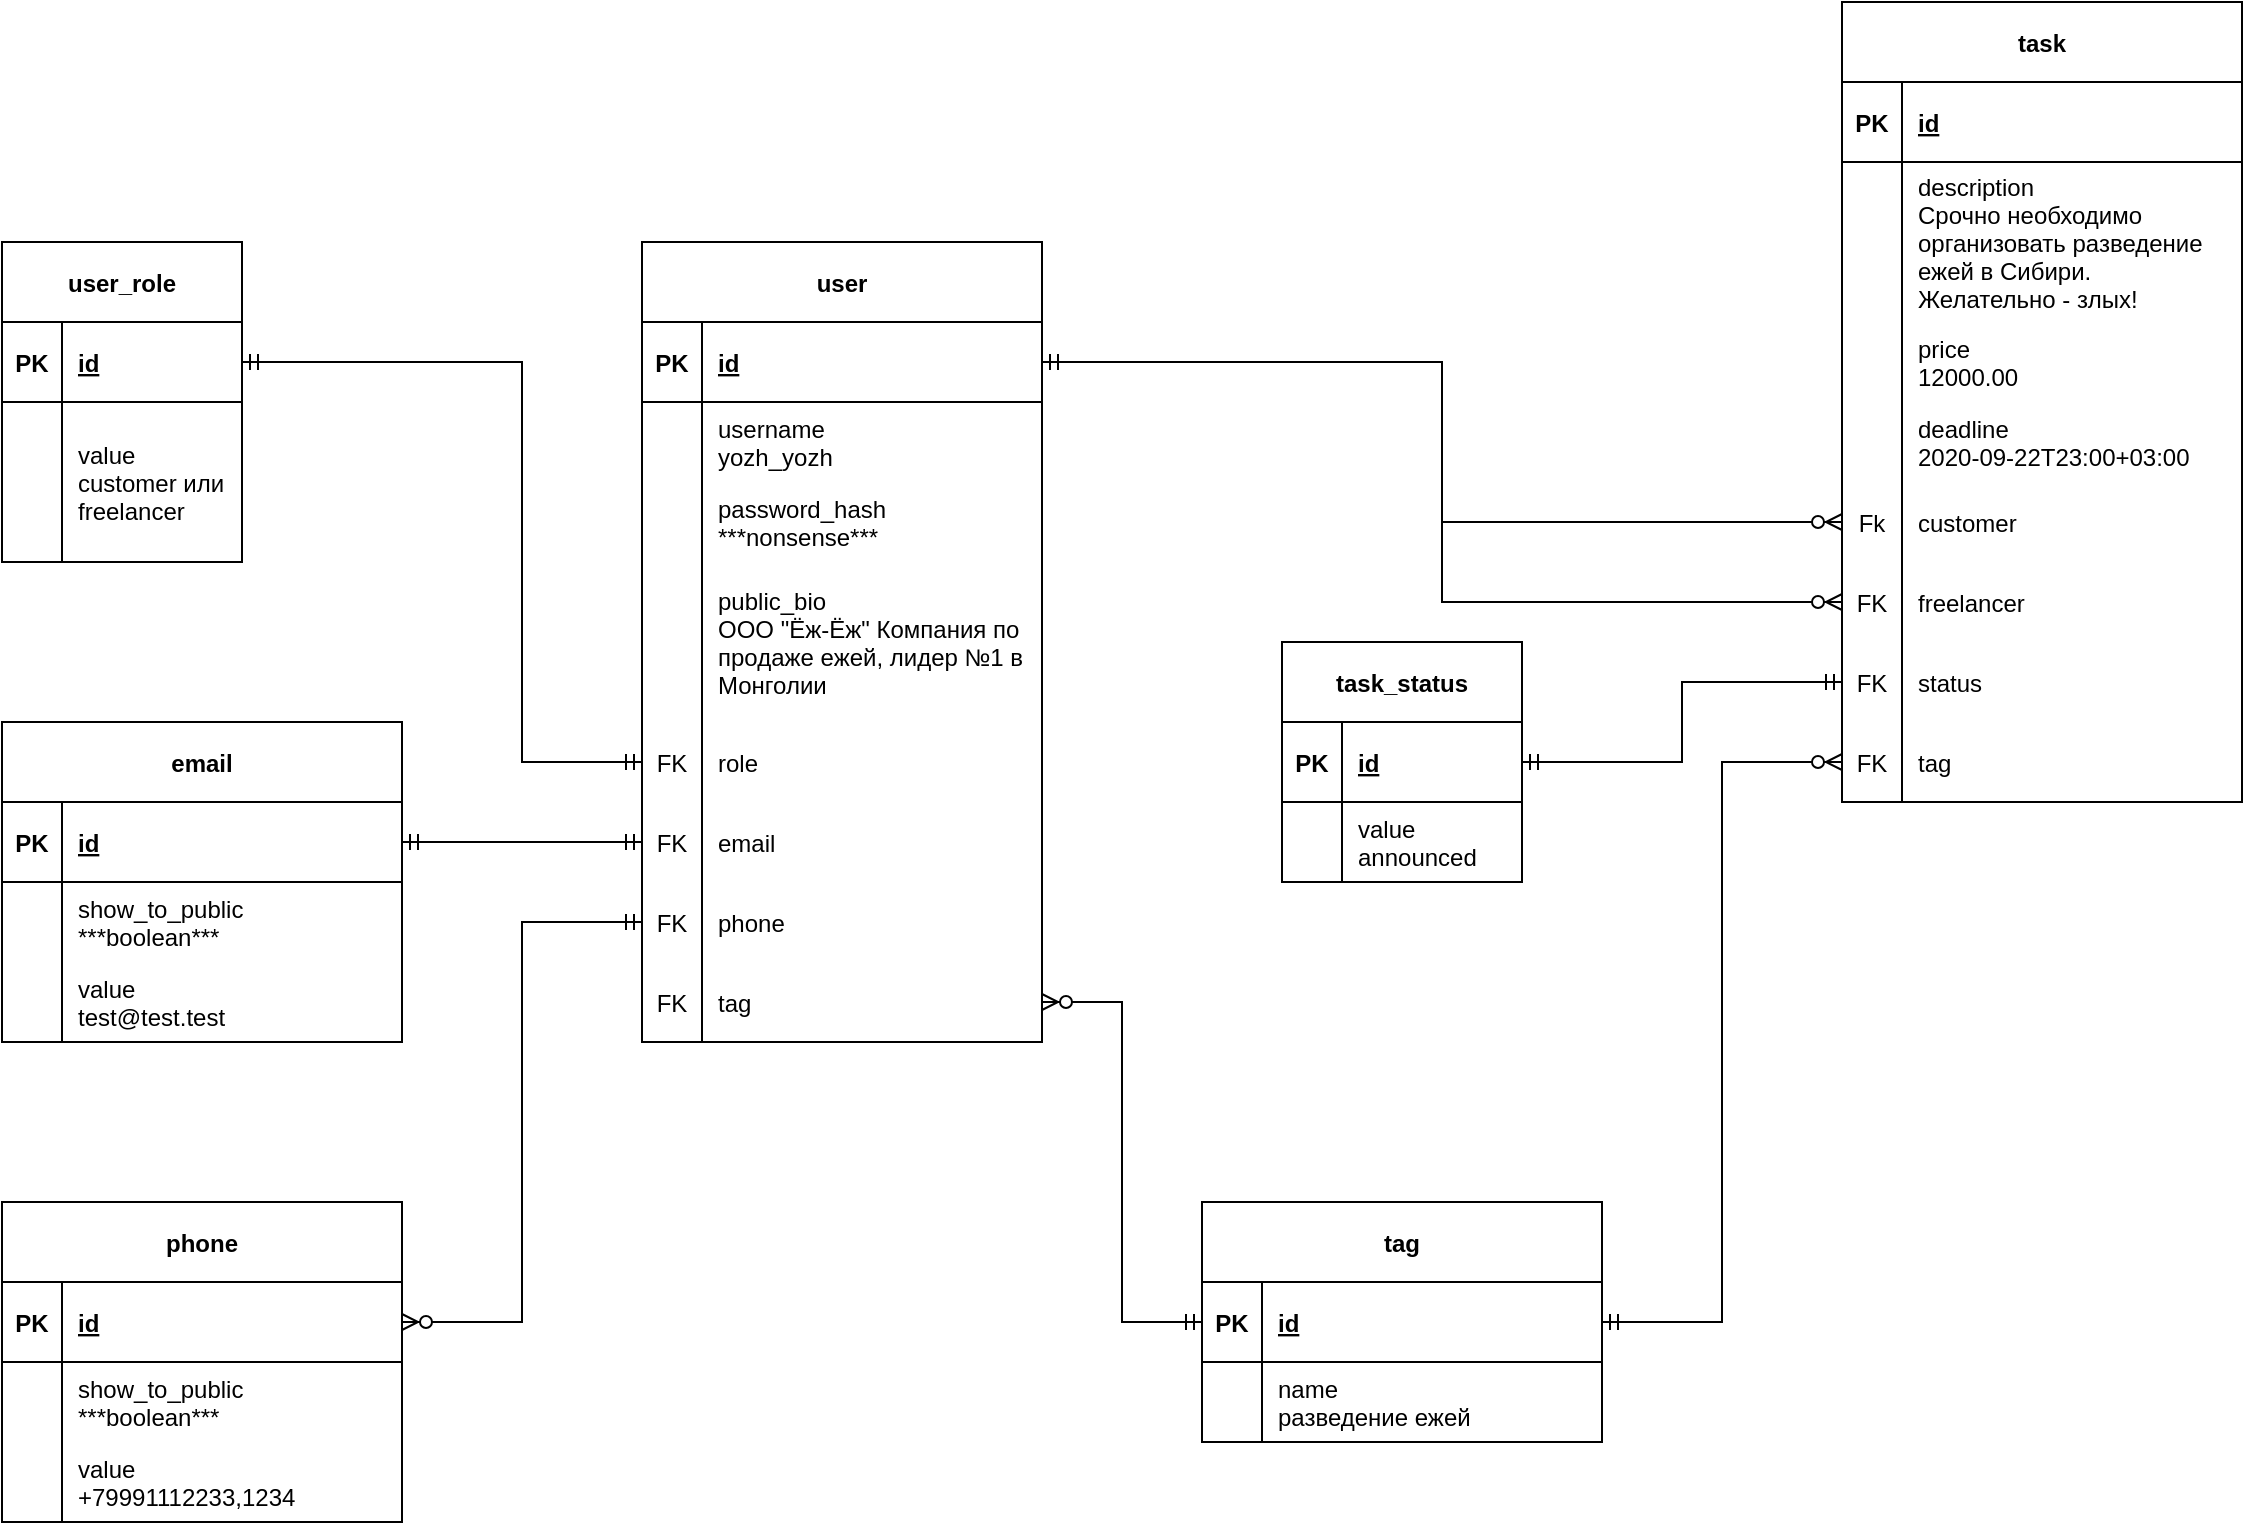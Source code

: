 <mxfile version="13.6.2" type="device"><diagram id="24OO-Mp2F8V4DnIEumOf" name="Page-1"><mxGraphModel dx="1632" dy="1860" grid="1" gridSize="10" guides="1" tooltips="1" connect="1" arrows="1" fold="1" page="1" pageScale="1" pageWidth="850" pageHeight="1100" math="0" shadow="0"><root><mxCell id="0"/><mxCell id="1" parent="0"/><mxCell id="3pvTpyjhlVkr3hvXxtvw-7" style="edgeStyle=orthogonalEdgeStyle;rounded=0;orthogonalLoop=1;jettySize=auto;html=1;exitX=1;exitY=0.5;exitDx=0;exitDy=0;startArrow=ERmandOne;startFill=0;endArrow=ERzeroToMany;endFill=1;" parent="1" source="UAAKbLrgL-FARiQ7asQP-85" target="3pvTpyjhlVkr3hvXxtvw-4" edge="1"><mxGeometry relative="1" as="geometry"><Array as="points"/></mxGeometry></mxCell><mxCell id="UAAKbLrgL-FARiQ7asQP-228" value="task" style="shape=table;startSize=40;container=1;collapsible=1;childLayout=tableLayout;fixedRows=1;rowLines=0;fontStyle=1;align=center;resizeLast=1;" parent="1" vertex="1"><mxGeometry x="320" y="-200" width="200" height="400" as="geometry"/></mxCell><mxCell id="UAAKbLrgL-FARiQ7asQP-229" value="" style="shape=partialRectangle;collapsible=0;dropTarget=0;pointerEvents=0;fillColor=none;top=0;left=0;bottom=1;right=0;points=[[0,0.5],[1,0.5]];portConstraint=eastwest;" parent="UAAKbLrgL-FARiQ7asQP-228" vertex="1"><mxGeometry y="40" width="200" height="40" as="geometry"/></mxCell><mxCell id="UAAKbLrgL-FARiQ7asQP-230" value="PK" style="shape=partialRectangle;connectable=0;fillColor=none;top=0;left=0;bottom=0;right=0;fontStyle=1;overflow=hidden;" parent="UAAKbLrgL-FARiQ7asQP-229" vertex="1"><mxGeometry width="30" height="40" as="geometry"/></mxCell><mxCell id="UAAKbLrgL-FARiQ7asQP-231" value="id" style="shape=partialRectangle;connectable=0;fillColor=none;top=0;left=0;bottom=0;right=0;align=left;spacingLeft=6;fontStyle=5;overflow=hidden;" parent="UAAKbLrgL-FARiQ7asQP-229" vertex="1"><mxGeometry x="30" width="170" height="40" as="geometry"/></mxCell><mxCell id="UAAKbLrgL-FARiQ7asQP-235" value="" style="shape=partialRectangle;collapsible=0;dropTarget=0;pointerEvents=0;fillColor=none;top=0;left=0;bottom=0;right=0;points=[[0,0.5],[1,0.5]];portConstraint=eastwest;" parent="UAAKbLrgL-FARiQ7asQP-228" vertex="1"><mxGeometry y="80" width="200" height="80" as="geometry"/></mxCell><mxCell id="UAAKbLrgL-FARiQ7asQP-236" value="" style="shape=partialRectangle;connectable=0;fillColor=none;top=0;left=0;bottom=0;right=0;editable=1;overflow=hidden;" parent="UAAKbLrgL-FARiQ7asQP-235" vertex="1"><mxGeometry width="30" height="80" as="geometry"/></mxCell><mxCell id="UAAKbLrgL-FARiQ7asQP-237" value="description&#10;Срочно необходимо&#10;организовать разведение&#10;ежей в Сибири.&#10;Желательно - злых!" style="shape=partialRectangle;connectable=0;fillColor=none;top=0;left=0;bottom=0;right=0;align=left;spacingLeft=6;overflow=hidden;" parent="UAAKbLrgL-FARiQ7asQP-235" vertex="1"><mxGeometry x="30" width="170" height="80" as="geometry"/></mxCell><mxCell id="UAAKbLrgL-FARiQ7asQP-247" value="" style="shape=partialRectangle;collapsible=0;dropTarget=0;pointerEvents=0;fillColor=none;top=0;left=0;bottom=0;right=0;points=[[0,0.5],[1,0.5]];portConstraint=eastwest;" parent="UAAKbLrgL-FARiQ7asQP-228" vertex="1"><mxGeometry y="160" width="200" height="40" as="geometry"/></mxCell><mxCell id="UAAKbLrgL-FARiQ7asQP-248" value="" style="shape=partialRectangle;connectable=0;fillColor=none;top=0;left=0;bottom=0;right=0;editable=1;overflow=hidden;" parent="UAAKbLrgL-FARiQ7asQP-247" vertex="1"><mxGeometry width="30" height="40" as="geometry"/></mxCell><mxCell id="UAAKbLrgL-FARiQ7asQP-249" value="price&#10;12000.00" style="shape=partialRectangle;connectable=0;fillColor=none;top=0;left=0;bottom=0;right=0;align=left;spacingLeft=6;overflow=hidden;" parent="UAAKbLrgL-FARiQ7asQP-247" vertex="1"><mxGeometry x="30" width="170" height="40" as="geometry"/></mxCell><mxCell id="M_6ktFH05zGwZ_8QLSqs-2" value="" style="shape=partialRectangle;collapsible=0;dropTarget=0;pointerEvents=0;fillColor=none;top=0;left=0;bottom=0;right=0;points=[[0,0.5],[1,0.5]];portConstraint=eastwest;" parent="UAAKbLrgL-FARiQ7asQP-228" vertex="1"><mxGeometry y="200" width="200" height="40" as="geometry"/></mxCell><mxCell id="M_6ktFH05zGwZ_8QLSqs-3" value="" style="shape=partialRectangle;connectable=0;fillColor=none;top=0;left=0;bottom=0;right=0;editable=1;overflow=hidden;" parent="M_6ktFH05zGwZ_8QLSqs-2" vertex="1"><mxGeometry width="30" height="40" as="geometry"/></mxCell><mxCell id="M_6ktFH05zGwZ_8QLSqs-4" value="deadline&#10;2020-09-22T23:00+03:00" style="shape=partialRectangle;connectable=0;fillColor=none;top=0;left=0;bottom=0;right=0;align=left;spacingLeft=6;overflow=hidden;" parent="M_6ktFH05zGwZ_8QLSqs-2" vertex="1"><mxGeometry x="30" width="170" height="40" as="geometry"/></mxCell><mxCell id="3pvTpyjhlVkr3hvXxtvw-1" value="" style="shape=partialRectangle;collapsible=0;dropTarget=0;pointerEvents=0;fillColor=none;top=0;left=0;bottom=0;right=0;points=[[0,0.5],[1,0.5]];portConstraint=eastwest;" parent="UAAKbLrgL-FARiQ7asQP-228" vertex="1"><mxGeometry y="240" width="200" height="40" as="geometry"/></mxCell><mxCell id="3pvTpyjhlVkr3hvXxtvw-2" value="Fk" style="shape=partialRectangle;connectable=0;fillColor=none;top=0;left=0;bottom=0;right=0;editable=1;overflow=hidden;" parent="3pvTpyjhlVkr3hvXxtvw-1" vertex="1"><mxGeometry width="30" height="40" as="geometry"/></mxCell><mxCell id="3pvTpyjhlVkr3hvXxtvw-3" value="customer" style="shape=partialRectangle;connectable=0;fillColor=none;top=0;left=0;bottom=0;right=0;align=left;spacingLeft=6;overflow=hidden;" parent="3pvTpyjhlVkr3hvXxtvw-1" vertex="1"><mxGeometry x="30" width="170" height="40" as="geometry"/></mxCell><mxCell id="3pvTpyjhlVkr3hvXxtvw-4" value="" style="shape=partialRectangle;collapsible=0;dropTarget=0;pointerEvents=0;fillColor=none;top=0;left=0;bottom=0;right=0;points=[[0,0.5],[1,0.5]];portConstraint=eastwest;" parent="UAAKbLrgL-FARiQ7asQP-228" vertex="1"><mxGeometry y="280" width="200" height="40" as="geometry"/></mxCell><mxCell id="3pvTpyjhlVkr3hvXxtvw-5" value="FK" style="shape=partialRectangle;connectable=0;fillColor=none;top=0;left=0;bottom=0;right=0;editable=1;overflow=hidden;" parent="3pvTpyjhlVkr3hvXxtvw-4" vertex="1"><mxGeometry width="30" height="40" as="geometry"/></mxCell><mxCell id="3pvTpyjhlVkr3hvXxtvw-6" value="freelancer" style="shape=partialRectangle;connectable=0;fillColor=none;top=0;left=0;bottom=0;right=0;align=left;spacingLeft=6;overflow=hidden;" parent="3pvTpyjhlVkr3hvXxtvw-4" vertex="1"><mxGeometry x="30" width="170" height="40" as="geometry"/></mxCell><mxCell id="3pvTpyjhlVkr3hvXxtvw-8" value="" style="shape=partialRectangle;collapsible=0;dropTarget=0;pointerEvents=0;fillColor=none;top=0;left=0;bottom=0;right=0;points=[[0,0.5],[1,0.5]];portConstraint=eastwest;" parent="UAAKbLrgL-FARiQ7asQP-228" vertex="1"><mxGeometry y="320" width="200" height="40" as="geometry"/></mxCell><mxCell id="3pvTpyjhlVkr3hvXxtvw-9" value="FK" style="shape=partialRectangle;connectable=0;fillColor=none;top=0;left=0;bottom=0;right=0;editable=1;overflow=hidden;" parent="3pvTpyjhlVkr3hvXxtvw-8" vertex="1"><mxGeometry width="30" height="40" as="geometry"/></mxCell><mxCell id="3pvTpyjhlVkr3hvXxtvw-10" value="status" style="shape=partialRectangle;connectable=0;fillColor=none;top=0;left=0;bottom=0;right=0;align=left;spacingLeft=6;overflow=hidden;" parent="3pvTpyjhlVkr3hvXxtvw-8" vertex="1"><mxGeometry x="30" width="170" height="40" as="geometry"/></mxCell><mxCell id="3pvTpyjhlVkr3hvXxtvw-27" value="" style="shape=partialRectangle;collapsible=0;dropTarget=0;pointerEvents=0;fillColor=none;top=0;left=0;bottom=0;right=0;points=[[0,0.5],[1,0.5]];portConstraint=eastwest;" parent="UAAKbLrgL-FARiQ7asQP-228" vertex="1"><mxGeometry y="360" width="200" height="40" as="geometry"/></mxCell><mxCell id="3pvTpyjhlVkr3hvXxtvw-28" value="FK" style="shape=partialRectangle;connectable=0;fillColor=none;top=0;left=0;bottom=0;right=0;editable=1;overflow=hidden;" parent="3pvTpyjhlVkr3hvXxtvw-27" vertex="1"><mxGeometry width="30" height="40" as="geometry"/></mxCell><mxCell id="3pvTpyjhlVkr3hvXxtvw-29" value="tag" style="shape=partialRectangle;connectable=0;fillColor=none;top=0;left=0;bottom=0;right=0;align=left;spacingLeft=6;overflow=hidden;" parent="3pvTpyjhlVkr3hvXxtvw-27" vertex="1"><mxGeometry x="30" width="170" height="40" as="geometry"/></mxCell><mxCell id="T4tsELTFipfUc3p-V0q4-8" value="" style="edgeStyle=elbowEdgeStyle;fontSize=12;html=1;endArrow=ERmandOne;startArrow=ERmandOne;endFill=0;rounded=0;entryX=0;entryY=0.5;entryDx=0;entryDy=0;exitX=1;exitY=0.5;exitDx=0;exitDy=0;" parent="1" source="UAAKbLrgL-FARiQ7asQP-134" target="3pvTpyjhlVkr3hvXxtvw-14" edge="1"><mxGeometry width="100" height="100" relative="1" as="geometry"><mxPoint x="-360" y="230" as="sourcePoint"/><mxPoint x="-30" y="280" as="targetPoint"/><Array as="points"><mxPoint x="-340" y="220"/><mxPoint x="-350" y="370"/></Array></mxGeometry></mxCell><mxCell id="3pvTpyjhlVkr3hvXxtvw-20" style="edgeStyle=elbowEdgeStyle;rounded=0;orthogonalLoop=1;jettySize=auto;html=1;exitX=1;exitY=0.5;exitDx=0;exitDy=0;entryX=0;entryY=0.5;entryDx=0;entryDy=0;startArrow=ERmandOne;startFill=0;endArrow=ERmandOne;endFill=0;" parent="1" source="T4tsELTFipfUc3p-V0q4-2" target="3pvTpyjhlVkr3hvXxtvw-11" edge="1"><mxGeometry relative="1" as="geometry"><Array as="points"><mxPoint x="-340" y="50"/></Array></mxGeometry></mxCell><mxCell id="3pvTpyjhlVkr3hvXxtvw-21" style="edgeStyle=elbowEdgeStyle;rounded=0;orthogonalLoop=1;jettySize=auto;html=1;entryX=0;entryY=0.5;entryDx=0;entryDy=0;startArrow=ERzeroToMany;startFill=1;endArrow=ERmandOne;endFill=0;" parent="1" source="UAAKbLrgL-FARiQ7asQP-165" target="UAAKbLrgL-FARiQ7asQP-275" edge="1"><mxGeometry relative="1" as="geometry"/></mxCell><mxCell id="3pvTpyjhlVkr3hvXxtvw-22" style="edgeStyle=orthogonalEdgeStyle;rounded=0;orthogonalLoop=1;jettySize=auto;html=1;exitX=1;exitY=0.5;exitDx=0;exitDy=0;startArrow=ERmandOne;startFill=0;endArrow=ERzeroToMany;endFill=1;entryX=0;entryY=0.5;entryDx=0;entryDy=0;" parent="1" source="UAAKbLrgL-FARiQ7asQP-85" target="3pvTpyjhlVkr3hvXxtvw-1" edge="1"><mxGeometry relative="1" as="geometry"><mxPoint x="-50" y="-20" as="sourcePoint"/><mxPoint x="330" y="110" as="targetPoint"/><Array as="points"/></mxGeometry></mxCell><mxCell id="3pvTpyjhlVkr3hvXxtvw-23" style="edgeStyle=elbowEdgeStyle;rounded=0;orthogonalLoop=1;jettySize=auto;html=1;exitX=1;exitY=0.5;exitDx=0;exitDy=0;entryX=0;entryY=0.5;entryDx=0;entryDy=0;startArrow=ERmandOne;startFill=0;endArrow=ERmandOne;endFill=0;" parent="1" source="M_6ktFH05zGwZ_8QLSqs-6" target="3pvTpyjhlVkr3hvXxtvw-8" edge="1"><mxGeometry relative="1" as="geometry"/></mxCell><mxCell id="3pvTpyjhlVkr3hvXxtvw-30" style="edgeStyle=elbowEdgeStyle;rounded=0;orthogonalLoop=1;jettySize=auto;html=1;exitX=0;exitY=0.5;exitDx=0;exitDy=0;entryX=1;entryY=0.5;entryDx=0;entryDy=0;startArrow=ERmandOne;startFill=0;endArrow=ERzeroToMany;endFill=1;" parent="1" source="UAAKbLrgL-FARiQ7asQP-257" target="3pvTpyjhlVkr3hvXxtvw-24" edge="1"><mxGeometry relative="1" as="geometry"/></mxCell><mxCell id="3pvTpyjhlVkr3hvXxtvw-31" style="edgeStyle=elbowEdgeStyle;rounded=0;orthogonalLoop=1;jettySize=auto;html=1;exitX=1;exitY=0.5;exitDx=0;exitDy=0;entryX=0;entryY=0.5;entryDx=0;entryDy=0;startArrow=ERmandOne;startFill=0;endArrow=ERzeroToMany;endFill=1;" parent="1" source="UAAKbLrgL-FARiQ7asQP-257" target="3pvTpyjhlVkr3hvXxtvw-27" edge="1"><mxGeometry relative="1" as="geometry"/></mxCell><mxCell id="UAAKbLrgL-FARiQ7asQP-84" value="user" style="shape=table;startSize=40;container=1;collapsible=1;childLayout=tableLayout;fixedRows=1;rowLines=0;fontStyle=1;align=center;resizeLast=1;" parent="1" vertex="1"><mxGeometry x="-280" y="-80" width="200" height="400" as="geometry"/></mxCell><mxCell id="UAAKbLrgL-FARiQ7asQP-85" value="" style="shape=partialRectangle;collapsible=0;dropTarget=0;pointerEvents=0;fillColor=none;top=0;left=0;bottom=1;right=0;points=[[0,0.5],[1,0.5]];portConstraint=eastwest;" parent="UAAKbLrgL-FARiQ7asQP-84" vertex="1"><mxGeometry y="40" width="200" height="40" as="geometry"/></mxCell><mxCell id="UAAKbLrgL-FARiQ7asQP-86" value="PK" style="shape=partialRectangle;connectable=0;fillColor=none;top=0;left=0;bottom=0;right=0;fontStyle=1;overflow=hidden;" parent="UAAKbLrgL-FARiQ7asQP-85" vertex="1"><mxGeometry width="30" height="40" as="geometry"/></mxCell><mxCell id="UAAKbLrgL-FARiQ7asQP-87" value="id" style="shape=partialRectangle;connectable=0;fillColor=none;top=0;left=0;bottom=0;right=0;align=left;spacingLeft=6;fontStyle=5;overflow=hidden;" parent="UAAKbLrgL-FARiQ7asQP-85" vertex="1"><mxGeometry x="30" width="170" height="40" as="geometry"/></mxCell><mxCell id="UAAKbLrgL-FARiQ7asQP-88" value="" style="shape=partialRectangle;collapsible=0;dropTarget=0;pointerEvents=0;fillColor=none;top=0;left=0;bottom=0;right=0;points=[[0,0.5],[1,0.5]];portConstraint=eastwest;" parent="UAAKbLrgL-FARiQ7asQP-84" vertex="1"><mxGeometry y="80" width="200" height="40" as="geometry"/></mxCell><mxCell id="UAAKbLrgL-FARiQ7asQP-89" value="" style="shape=partialRectangle;connectable=0;fillColor=none;top=0;left=0;bottom=0;right=0;editable=1;overflow=hidden;" parent="UAAKbLrgL-FARiQ7asQP-88" vertex="1"><mxGeometry width="30" height="40" as="geometry"/></mxCell><mxCell id="UAAKbLrgL-FARiQ7asQP-90" value="username&#10;yozh_yozh" style="shape=partialRectangle;connectable=0;fillColor=none;top=0;left=0;bottom=0;right=0;align=left;spacingLeft=6;overflow=hidden;" parent="UAAKbLrgL-FARiQ7asQP-88" vertex="1"><mxGeometry x="30" width="170" height="40" as="geometry"/></mxCell><mxCell id="UAAKbLrgL-FARiQ7asQP-91" value="" style="shape=partialRectangle;collapsible=0;dropTarget=0;pointerEvents=0;fillColor=none;top=0;left=0;bottom=0;right=0;points=[[0,0.5],[1,0.5]];portConstraint=eastwest;" parent="UAAKbLrgL-FARiQ7asQP-84" vertex="1"><mxGeometry y="120" width="200" height="40" as="geometry"/></mxCell><mxCell id="UAAKbLrgL-FARiQ7asQP-92" value="" style="shape=partialRectangle;connectable=0;fillColor=none;top=0;left=0;bottom=0;right=0;editable=1;overflow=hidden;" parent="UAAKbLrgL-FARiQ7asQP-91" vertex="1"><mxGeometry width="30" height="40" as="geometry"/></mxCell><mxCell id="UAAKbLrgL-FARiQ7asQP-93" value="password_hash&#10;***nonsense***" style="shape=partialRectangle;connectable=0;fillColor=none;top=0;left=0;bottom=0;right=0;align=left;spacingLeft=6;overflow=hidden;" parent="UAAKbLrgL-FARiQ7asQP-91" vertex="1"><mxGeometry x="30" width="170" height="40" as="geometry"/></mxCell><mxCell id="UAAKbLrgL-FARiQ7asQP-101" value="" style="shape=partialRectangle;collapsible=0;dropTarget=0;pointerEvents=0;fillColor=none;top=0;left=0;bottom=0;right=0;points=[[0,0.5],[1,0.5]];portConstraint=eastwest;" parent="UAAKbLrgL-FARiQ7asQP-84" vertex="1"><mxGeometry y="160" width="200" height="80" as="geometry"/></mxCell><mxCell id="UAAKbLrgL-FARiQ7asQP-102" value="" style="shape=partialRectangle;connectable=0;fillColor=none;top=0;left=0;bottom=0;right=0;editable=1;overflow=hidden;" parent="UAAKbLrgL-FARiQ7asQP-101" vertex="1"><mxGeometry width="30" height="80" as="geometry"/></mxCell><mxCell id="UAAKbLrgL-FARiQ7asQP-103" value="public_bio&#10;ООО &quot;Ёж-Ёж&quot; Компания по&#10;продаже ежей, лидер №1 в&#10;Монголии" style="shape=partialRectangle;connectable=0;fillColor=none;top=0;left=0;bottom=0;right=0;align=left;spacingLeft=6;overflow=hidden;" parent="UAAKbLrgL-FARiQ7asQP-101" vertex="1"><mxGeometry x="30" width="170" height="80" as="geometry"/></mxCell><mxCell id="3pvTpyjhlVkr3hvXxtvw-11" value="" style="shape=partialRectangle;collapsible=0;dropTarget=0;pointerEvents=0;fillColor=none;top=0;left=0;bottom=0;right=0;points=[[0,0.5],[1,0.5]];portConstraint=eastwest;" parent="UAAKbLrgL-FARiQ7asQP-84" vertex="1"><mxGeometry y="240" width="200" height="40" as="geometry"/></mxCell><mxCell id="3pvTpyjhlVkr3hvXxtvw-12" value="FK" style="shape=partialRectangle;connectable=0;fillColor=none;top=0;left=0;bottom=0;right=0;editable=1;overflow=hidden;" parent="3pvTpyjhlVkr3hvXxtvw-11" vertex="1"><mxGeometry width="30" height="40" as="geometry"/></mxCell><mxCell id="3pvTpyjhlVkr3hvXxtvw-13" value="role" style="shape=partialRectangle;connectable=0;fillColor=none;top=0;left=0;bottom=0;right=0;align=left;spacingLeft=6;overflow=hidden;" parent="3pvTpyjhlVkr3hvXxtvw-11" vertex="1"><mxGeometry x="30" width="170" height="40" as="geometry"/></mxCell><mxCell id="3pvTpyjhlVkr3hvXxtvw-14" value="" style="shape=partialRectangle;collapsible=0;dropTarget=0;pointerEvents=0;fillColor=none;top=0;left=0;bottom=0;right=0;points=[[0,0.5],[1,0.5]];portConstraint=eastwest;" parent="UAAKbLrgL-FARiQ7asQP-84" vertex="1"><mxGeometry y="280" width="200" height="40" as="geometry"/></mxCell><mxCell id="3pvTpyjhlVkr3hvXxtvw-15" value="FK" style="shape=partialRectangle;connectable=0;fillColor=none;top=0;left=0;bottom=0;right=0;editable=1;overflow=hidden;" parent="3pvTpyjhlVkr3hvXxtvw-14" vertex="1"><mxGeometry width="30" height="40" as="geometry"/></mxCell><mxCell id="3pvTpyjhlVkr3hvXxtvw-16" value="email" style="shape=partialRectangle;connectable=0;fillColor=none;top=0;left=0;bottom=0;right=0;align=left;spacingLeft=6;overflow=hidden;" parent="3pvTpyjhlVkr3hvXxtvw-14" vertex="1"><mxGeometry x="30" width="170" height="40" as="geometry"/></mxCell><mxCell id="UAAKbLrgL-FARiQ7asQP-275" value="" style="shape=partialRectangle;collapsible=0;dropTarget=0;pointerEvents=0;fillColor=none;top=0;left=0;bottom=0;right=0;points=[[0,0.5],[1,0.5]];portConstraint=eastwest;" parent="UAAKbLrgL-FARiQ7asQP-84" vertex="1"><mxGeometry y="320" width="200" height="40" as="geometry"/></mxCell><mxCell id="UAAKbLrgL-FARiQ7asQP-276" value="FK" style="shape=partialRectangle;connectable=0;fillColor=none;top=0;left=0;bottom=0;right=0;editable=1;overflow=hidden;" parent="UAAKbLrgL-FARiQ7asQP-275" vertex="1"><mxGeometry width="30" height="40" as="geometry"/></mxCell><mxCell id="UAAKbLrgL-FARiQ7asQP-277" value="phone" style="shape=partialRectangle;connectable=0;fillColor=none;top=0;left=0;bottom=0;right=0;align=left;spacingLeft=6;overflow=hidden;" parent="UAAKbLrgL-FARiQ7asQP-275" vertex="1"><mxGeometry x="30" width="170" height="40" as="geometry"/></mxCell><mxCell id="3pvTpyjhlVkr3hvXxtvw-24" value="" style="shape=partialRectangle;collapsible=0;dropTarget=0;pointerEvents=0;fillColor=none;top=0;left=0;bottom=0;right=0;points=[[0,0.5],[1,0.5]];portConstraint=eastwest;" parent="UAAKbLrgL-FARiQ7asQP-84" vertex="1"><mxGeometry y="360" width="200" height="40" as="geometry"/></mxCell><mxCell id="3pvTpyjhlVkr3hvXxtvw-25" value="FK" style="shape=partialRectangle;connectable=0;fillColor=none;top=0;left=0;bottom=0;right=0;editable=1;overflow=hidden;" parent="3pvTpyjhlVkr3hvXxtvw-24" vertex="1"><mxGeometry width="30" height="40" as="geometry"/></mxCell><mxCell id="3pvTpyjhlVkr3hvXxtvw-26" value="tag" style="shape=partialRectangle;connectable=0;fillColor=none;top=0;left=0;bottom=0;right=0;align=left;spacingLeft=6;overflow=hidden;" parent="3pvTpyjhlVkr3hvXxtvw-24" vertex="1"><mxGeometry x="30" width="170" height="40" as="geometry"/></mxCell><mxCell id="UAAKbLrgL-FARiQ7asQP-256" value="tag" style="shape=table;startSize=40;container=1;collapsible=1;childLayout=tableLayout;fixedRows=1;rowLines=0;fontStyle=1;align=center;resizeLast=1;" parent="1" vertex="1"><mxGeometry y="400" width="200" height="120" as="geometry"/></mxCell><mxCell id="UAAKbLrgL-FARiQ7asQP-257" value="" style="shape=partialRectangle;collapsible=0;dropTarget=0;pointerEvents=0;fillColor=none;top=0;left=0;bottom=1;right=0;points=[[0,0.5],[1,0.5]];portConstraint=eastwest;" parent="UAAKbLrgL-FARiQ7asQP-256" vertex="1"><mxGeometry y="40" width="200" height="40" as="geometry"/></mxCell><mxCell id="UAAKbLrgL-FARiQ7asQP-258" value="PK" style="shape=partialRectangle;connectable=0;fillColor=none;top=0;left=0;bottom=0;right=0;fontStyle=1;overflow=hidden;" parent="UAAKbLrgL-FARiQ7asQP-257" vertex="1"><mxGeometry width="30" height="40" as="geometry"/></mxCell><mxCell id="UAAKbLrgL-FARiQ7asQP-259" value="id" style="shape=partialRectangle;connectable=0;fillColor=none;top=0;left=0;bottom=0;right=0;align=left;spacingLeft=6;fontStyle=5;overflow=hidden;" parent="UAAKbLrgL-FARiQ7asQP-257" vertex="1"><mxGeometry x="30" width="170" height="40" as="geometry"/></mxCell><mxCell id="UAAKbLrgL-FARiQ7asQP-260" value="" style="shape=partialRectangle;collapsible=0;dropTarget=0;pointerEvents=0;fillColor=none;top=0;left=0;bottom=0;right=0;points=[[0,0.5],[1,0.5]];portConstraint=eastwest;" parent="UAAKbLrgL-FARiQ7asQP-256" vertex="1"><mxGeometry y="80" width="200" height="40" as="geometry"/></mxCell><mxCell id="UAAKbLrgL-FARiQ7asQP-261" value="" style="shape=partialRectangle;connectable=0;fillColor=none;top=0;left=0;bottom=0;right=0;editable=1;overflow=hidden;" parent="UAAKbLrgL-FARiQ7asQP-260" vertex="1"><mxGeometry width="30" height="40" as="geometry"/></mxCell><mxCell id="UAAKbLrgL-FARiQ7asQP-262" value="name&#10;разведение ежей" style="shape=partialRectangle;connectable=0;fillColor=none;top=0;left=0;bottom=0;right=0;align=left;spacingLeft=6;overflow=hidden;" parent="UAAKbLrgL-FARiQ7asQP-260" vertex="1"><mxGeometry x="30" width="170" height="40" as="geometry"/></mxCell><mxCell id="M_6ktFH05zGwZ_8QLSqs-5" value="task_status" style="shape=table;startSize=40;container=1;collapsible=1;childLayout=tableLayout;fixedRows=1;rowLines=0;fontStyle=1;align=center;resizeLast=1;" parent="1" vertex="1"><mxGeometry x="40" y="120" width="120" height="120" as="geometry"/></mxCell><mxCell id="M_6ktFH05zGwZ_8QLSqs-6" value="" style="shape=partialRectangle;collapsible=0;dropTarget=0;pointerEvents=0;fillColor=none;top=0;left=0;bottom=1;right=0;points=[[0,0.5],[1,0.5]];portConstraint=eastwest;" parent="M_6ktFH05zGwZ_8QLSqs-5" vertex="1"><mxGeometry y="40" width="120" height="40" as="geometry"/></mxCell><mxCell id="M_6ktFH05zGwZ_8QLSqs-7" value="PK" style="shape=partialRectangle;connectable=0;fillColor=none;top=0;left=0;bottom=0;right=0;fontStyle=1;overflow=hidden;" parent="M_6ktFH05zGwZ_8QLSqs-6" vertex="1"><mxGeometry width="30" height="40" as="geometry"/></mxCell><mxCell id="M_6ktFH05zGwZ_8QLSqs-8" value="id" style="shape=partialRectangle;connectable=0;fillColor=none;top=0;left=0;bottom=0;right=0;align=left;spacingLeft=6;fontStyle=5;overflow=hidden;" parent="M_6ktFH05zGwZ_8QLSqs-6" vertex="1"><mxGeometry x="30" width="90" height="40" as="geometry"/></mxCell><mxCell id="M_6ktFH05zGwZ_8QLSqs-9" value="" style="shape=partialRectangle;collapsible=0;dropTarget=0;pointerEvents=0;fillColor=none;top=0;left=0;bottom=0;right=0;points=[[0,0.5],[1,0.5]];portConstraint=eastwest;" parent="M_6ktFH05zGwZ_8QLSqs-5" vertex="1"><mxGeometry y="80" width="120" height="40" as="geometry"/></mxCell><mxCell id="M_6ktFH05zGwZ_8QLSqs-10" value="" style="shape=partialRectangle;connectable=0;fillColor=none;top=0;left=0;bottom=0;right=0;editable=1;overflow=hidden;" parent="M_6ktFH05zGwZ_8QLSqs-9" vertex="1"><mxGeometry width="30" height="40" as="geometry"/></mxCell><mxCell id="M_6ktFH05zGwZ_8QLSqs-11" value="value&#10;announced" style="shape=partialRectangle;connectable=0;fillColor=none;top=0;left=0;bottom=0;right=0;align=left;spacingLeft=6;overflow=hidden;" parent="M_6ktFH05zGwZ_8QLSqs-9" vertex="1"><mxGeometry x="30" width="90" height="40" as="geometry"/></mxCell><mxCell id="UAAKbLrgL-FARiQ7asQP-133" value="email" style="shape=table;startSize=40;container=1;collapsible=1;childLayout=tableLayout;fixedRows=1;rowLines=0;fontStyle=1;align=center;resizeLast=1;" parent="1" vertex="1"><mxGeometry x="-600" y="160" width="200" height="160" as="geometry"/></mxCell><mxCell id="UAAKbLrgL-FARiQ7asQP-134" value="" style="shape=partialRectangle;collapsible=0;dropTarget=0;pointerEvents=0;fillColor=none;top=0;left=0;bottom=1;right=0;points=[[0,0.5],[1,0.5]];portConstraint=eastwest;" parent="UAAKbLrgL-FARiQ7asQP-133" vertex="1"><mxGeometry y="40" width="200" height="40" as="geometry"/></mxCell><mxCell id="UAAKbLrgL-FARiQ7asQP-135" value="PK" style="shape=partialRectangle;connectable=0;fillColor=none;top=0;left=0;bottom=0;right=0;fontStyle=1;overflow=hidden;" parent="UAAKbLrgL-FARiQ7asQP-134" vertex="1"><mxGeometry width="30" height="40" as="geometry"/></mxCell><mxCell id="UAAKbLrgL-FARiQ7asQP-136" value="id" style="shape=partialRectangle;connectable=0;fillColor=none;top=0;left=0;bottom=0;right=0;align=left;spacingLeft=6;fontStyle=5;overflow=hidden;" parent="UAAKbLrgL-FARiQ7asQP-134" vertex="1"><mxGeometry x="30" width="170" height="40" as="geometry"/></mxCell><mxCell id="UAAKbLrgL-FARiQ7asQP-143" value="" style="shape=partialRectangle;collapsible=0;dropTarget=0;pointerEvents=0;fillColor=none;top=0;left=0;bottom=0;right=0;points=[[0,0.5],[1,0.5]];portConstraint=eastwest;" parent="UAAKbLrgL-FARiQ7asQP-133" vertex="1"><mxGeometry y="80" width="200" height="40" as="geometry"/></mxCell><mxCell id="UAAKbLrgL-FARiQ7asQP-144" value="" style="shape=partialRectangle;connectable=0;fillColor=none;top=0;left=0;bottom=0;right=0;editable=1;overflow=hidden;" parent="UAAKbLrgL-FARiQ7asQP-143" vertex="1"><mxGeometry width="30" height="40" as="geometry"/></mxCell><mxCell id="UAAKbLrgL-FARiQ7asQP-145" value="show_to_public&#10;***boolean***" style="shape=partialRectangle;connectable=0;fillColor=none;top=0;left=0;bottom=0;right=0;align=left;spacingLeft=6;overflow=hidden;" parent="UAAKbLrgL-FARiQ7asQP-143" vertex="1"><mxGeometry x="30" width="170" height="40" as="geometry"/></mxCell><mxCell id="UAAKbLrgL-FARiQ7asQP-146" value="" style="shape=partialRectangle;collapsible=0;dropTarget=0;pointerEvents=0;fillColor=none;top=0;left=0;bottom=0;right=0;points=[[0,0.5],[1,0.5]];portConstraint=eastwest;" parent="UAAKbLrgL-FARiQ7asQP-133" vertex="1"><mxGeometry y="120" width="200" height="40" as="geometry"/></mxCell><mxCell id="UAAKbLrgL-FARiQ7asQP-147" value="" style="shape=partialRectangle;connectable=0;fillColor=none;top=0;left=0;bottom=0;right=0;editable=1;overflow=hidden;" parent="UAAKbLrgL-FARiQ7asQP-146" vertex="1"><mxGeometry width="30" height="40" as="geometry"/></mxCell><mxCell id="UAAKbLrgL-FARiQ7asQP-148" value="value&#10;test@test.test" style="shape=partialRectangle;connectable=0;fillColor=none;top=0;left=0;bottom=0;right=0;align=left;spacingLeft=6;overflow=hidden;" parent="UAAKbLrgL-FARiQ7asQP-146" vertex="1"><mxGeometry x="30" width="170" height="40" as="geometry"/></mxCell><mxCell id="UAAKbLrgL-FARiQ7asQP-164" value="phone" style="shape=table;startSize=40;container=1;collapsible=1;childLayout=tableLayout;fixedRows=1;rowLines=0;fontStyle=1;align=center;resizeLast=1;" parent="1" vertex="1"><mxGeometry x="-600" y="400" width="200" height="160" as="geometry"/></mxCell><mxCell id="UAAKbLrgL-FARiQ7asQP-165" value="" style="shape=partialRectangle;collapsible=0;dropTarget=0;pointerEvents=0;fillColor=none;top=0;left=0;bottom=1;right=0;points=[[0,0.5],[1,0.5]];portConstraint=eastwest;" parent="UAAKbLrgL-FARiQ7asQP-164" vertex="1"><mxGeometry y="40" width="200" height="40" as="geometry"/></mxCell><mxCell id="UAAKbLrgL-FARiQ7asQP-166" value="PK" style="shape=partialRectangle;connectable=0;fillColor=none;top=0;left=0;bottom=0;right=0;fontStyle=1;overflow=hidden;" parent="UAAKbLrgL-FARiQ7asQP-165" vertex="1"><mxGeometry width="30" height="40" as="geometry"/></mxCell><mxCell id="UAAKbLrgL-FARiQ7asQP-167" value="id" style="shape=partialRectangle;connectable=0;fillColor=none;top=0;left=0;bottom=0;right=0;align=left;spacingLeft=6;fontStyle=5;overflow=hidden;" parent="UAAKbLrgL-FARiQ7asQP-165" vertex="1"><mxGeometry x="30" width="170" height="40" as="geometry"/></mxCell><mxCell id="UAAKbLrgL-FARiQ7asQP-171" value="" style="shape=partialRectangle;collapsible=0;dropTarget=0;pointerEvents=0;fillColor=none;top=0;left=0;bottom=0;right=0;points=[[0,0.5],[1,0.5]];portConstraint=eastwest;" parent="UAAKbLrgL-FARiQ7asQP-164" vertex="1"><mxGeometry y="80" width="200" height="40" as="geometry"/></mxCell><mxCell id="UAAKbLrgL-FARiQ7asQP-172" value="" style="shape=partialRectangle;connectable=0;fillColor=none;top=0;left=0;bottom=0;right=0;editable=1;overflow=hidden;" parent="UAAKbLrgL-FARiQ7asQP-171" vertex="1"><mxGeometry width="30" height="40" as="geometry"/></mxCell><mxCell id="UAAKbLrgL-FARiQ7asQP-173" value="show_to_public&#10;***boolean***" style="shape=partialRectangle;connectable=0;fillColor=none;top=0;left=0;bottom=0;right=0;align=left;spacingLeft=6;overflow=hidden;" parent="UAAKbLrgL-FARiQ7asQP-171" vertex="1"><mxGeometry x="30" width="170" height="40" as="geometry"/></mxCell><mxCell id="UAAKbLrgL-FARiQ7asQP-174" value="" style="shape=partialRectangle;collapsible=0;dropTarget=0;pointerEvents=0;fillColor=none;top=0;left=0;bottom=0;right=0;points=[[0,0.5],[1,0.5]];portConstraint=eastwest;" parent="UAAKbLrgL-FARiQ7asQP-164" vertex="1"><mxGeometry y="120" width="200" height="40" as="geometry"/></mxCell><mxCell id="UAAKbLrgL-FARiQ7asQP-175" value="" style="shape=partialRectangle;connectable=0;fillColor=none;top=0;left=0;bottom=0;right=0;editable=1;overflow=hidden;" parent="UAAKbLrgL-FARiQ7asQP-174" vertex="1"><mxGeometry width="30" height="40" as="geometry"/></mxCell><mxCell id="UAAKbLrgL-FARiQ7asQP-176" value="value&#10;+79991112233,1234" style="shape=partialRectangle;connectable=0;fillColor=none;top=0;left=0;bottom=0;right=0;align=left;spacingLeft=6;overflow=hidden;" parent="UAAKbLrgL-FARiQ7asQP-174" vertex="1"><mxGeometry x="30" width="170" height="40" as="geometry"/></mxCell><mxCell id="T4tsELTFipfUc3p-V0q4-1" value="user_role" style="shape=table;startSize=40;container=1;collapsible=1;childLayout=tableLayout;fixedRows=1;rowLines=0;fontStyle=1;align=center;resizeLast=1;" parent="1" vertex="1"><mxGeometry x="-600" y="-80" width="120" height="160" as="geometry"/></mxCell><mxCell id="T4tsELTFipfUc3p-V0q4-2" value="" style="shape=partialRectangle;collapsible=0;dropTarget=0;pointerEvents=0;fillColor=none;top=0;left=0;bottom=1;right=0;points=[[0,0.5],[1,0.5]];portConstraint=eastwest;" parent="T4tsELTFipfUc3p-V0q4-1" vertex="1"><mxGeometry y="40" width="120" height="40" as="geometry"/></mxCell><mxCell id="T4tsELTFipfUc3p-V0q4-3" value="PK" style="shape=partialRectangle;connectable=0;fillColor=none;top=0;left=0;bottom=0;right=0;fontStyle=1;overflow=hidden;" parent="T4tsELTFipfUc3p-V0q4-2" vertex="1"><mxGeometry width="30" height="40" as="geometry"/></mxCell><mxCell id="T4tsELTFipfUc3p-V0q4-4" value="id" style="shape=partialRectangle;connectable=0;fillColor=none;top=0;left=0;bottom=0;right=0;align=left;spacingLeft=6;fontStyle=5;overflow=hidden;" parent="T4tsELTFipfUc3p-V0q4-2" vertex="1"><mxGeometry x="30" width="90" height="40" as="geometry"/></mxCell><mxCell id="T4tsELTFipfUc3p-V0q4-5" value="" style="shape=partialRectangle;collapsible=0;dropTarget=0;pointerEvents=0;fillColor=none;top=0;left=0;bottom=0;right=0;points=[[0,0.5],[1,0.5]];portConstraint=eastwest;" parent="T4tsELTFipfUc3p-V0q4-1" vertex="1"><mxGeometry y="80" width="120" height="80" as="geometry"/></mxCell><mxCell id="T4tsELTFipfUc3p-V0q4-6" value="" style="shape=partialRectangle;connectable=0;fillColor=none;top=0;left=0;bottom=0;right=0;editable=1;overflow=hidden;" parent="T4tsELTFipfUc3p-V0q4-5" vertex="1"><mxGeometry width="30" height="80" as="geometry"/></mxCell><mxCell id="T4tsELTFipfUc3p-V0q4-7" value="value&#10;customer или&#10;freelancer" style="shape=partialRectangle;connectable=0;fillColor=none;top=0;left=0;bottom=0;right=0;align=left;spacingLeft=6;overflow=hidden;" parent="T4tsELTFipfUc3p-V0q4-5" vertex="1"><mxGeometry x="30" width="90" height="80" as="geometry"/></mxCell></root></mxGraphModel></diagram></mxfile>